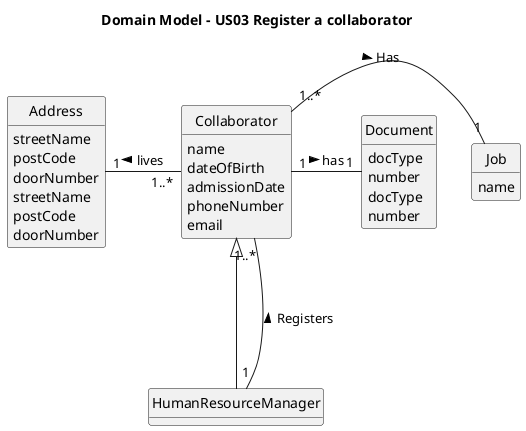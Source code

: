 @startuml
skinparam monochrome true
skinparam packageStyle rectangle
skinparam shadowing false
skinparam classAttributeIconSize 0
hide circle
hide methods

title Domain Model - US03 Register a collaborator

class HumanResourceManager {
}

class Collaborator {
    name
    dateOfBirth
    admissionDate
    phoneNumber
    email
}

class Document{
    docType
    number
}

class Address {
    streetName
    postCode
    doorNumber
}

class Job{
    name
}

class Address{
    streetName
    postCode
    doorNumber
}

class Document{
    docType
    number
}

Collaborator  <|---  HumanResourceManager

HumanResourceManager "1" --- "1..*" Collaborator : Registers >
Collaborator "1..*" - "1" Job : Has >
Address "1" - "1..*" Collaborator : < lives
Collaborator "1" - "1" Document : has >

@enduml